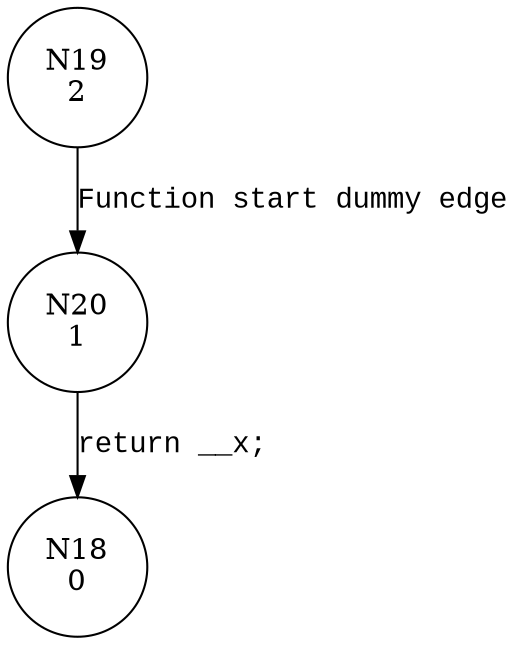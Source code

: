 digraph __uint16_identity {
19 [shape="circle" label="N19\n2"]
20 [shape="circle" label="N20\n1"]
18 [shape="circle" label="N18\n0"]
19 -> 20 [label="Function start dummy edge" fontname="Courier New"]
20 -> 18 [label="return __x;" fontname="Courier New"]
}